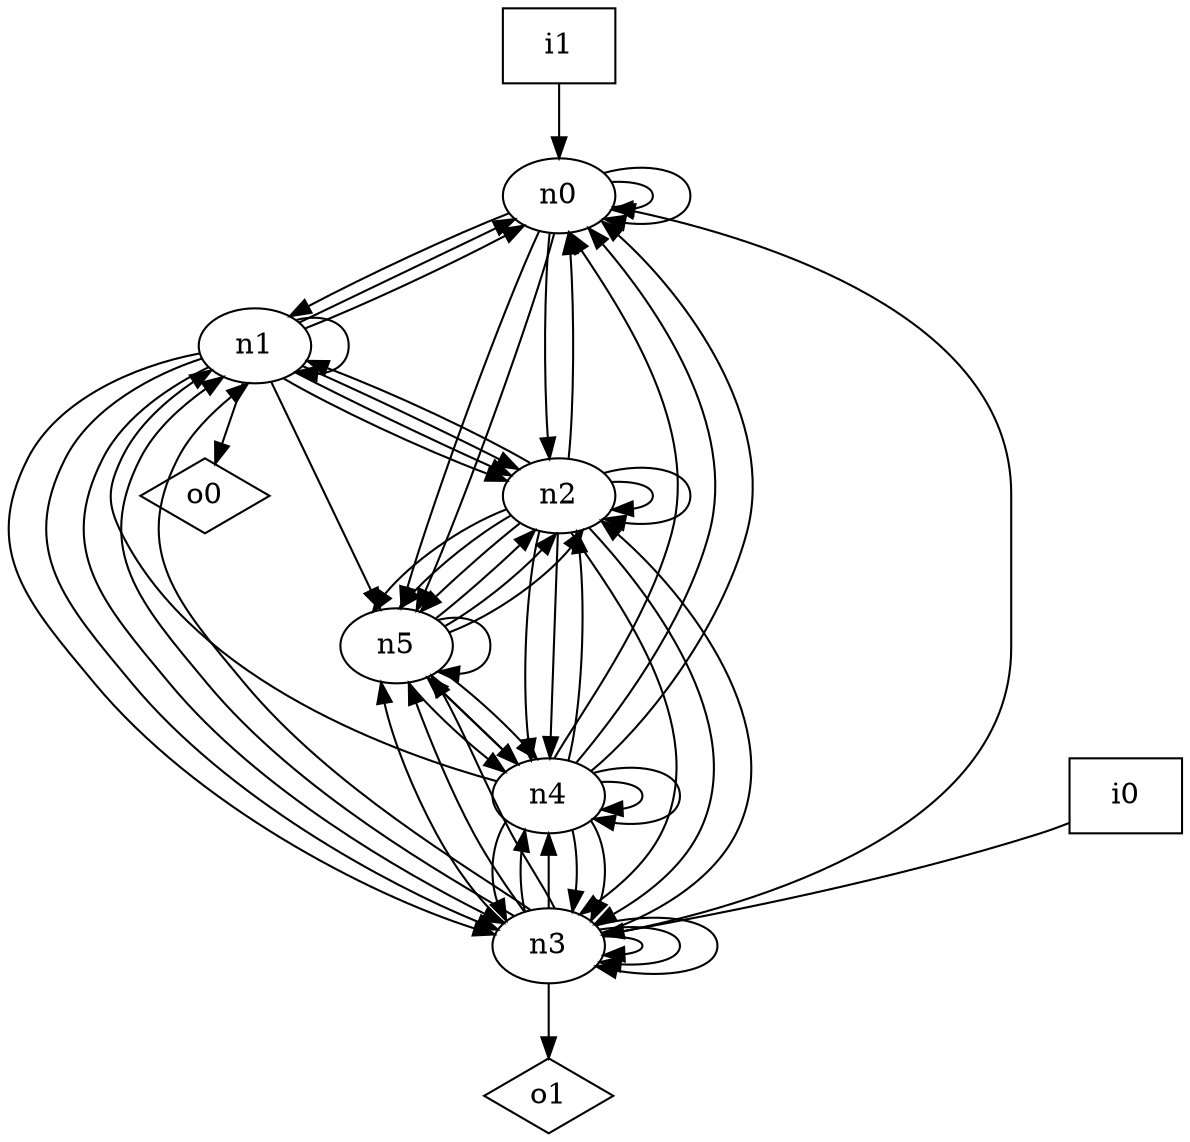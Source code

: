 digraph G {
n0 [label="n0"];
n1 [label="n1"];
n2 [label="n2"];
n3 [label="n3"];
n4 [label="n4"];
n5 [label="n5"];
n6 [label="i0",shape="box"];
n7 [label="i1",shape="box"];
n8 [label="o0",shape="diamond"];
n9 [label="o1",shape="diamond"];
n0 -> n0
n0 -> n0
n0 -> n1
n0 -> n2
n0 -> n5
n0 -> n5
n1 -> n0
n1 -> n0
n1 -> n1
n1 -> n2
n1 -> n2
n1 -> n2
n1 -> n3
n1 -> n3
n1 -> n3
n1 -> n5
n1 -> n8
n2 -> n0
n2 -> n1
n2 -> n2
n2 -> n2
n2 -> n3
n2 -> n3
n2 -> n4
n2 -> n4
n2 -> n5
n2 -> n5
n2 -> n5
n3 -> n0
n3 -> n1
n3 -> n1
n3 -> n2
n3 -> n3
n3 -> n3
n3 -> n3
n3 -> n4
n3 -> n4
n3 -> n5
n3 -> n5
n3 -> n5
n3 -> n9
n4 -> n0
n4 -> n0
n4 -> n0
n4 -> n1
n4 -> n2
n4 -> n3
n4 -> n3
n4 -> n3
n4 -> n4
n4 -> n4
n4 -> n5
n5 -> n2
n5 -> n2
n5 -> n2
n5 -> n4
n5 -> n4
n5 -> n4
n5 -> n5
n6 -> n3
n7 -> n0
}